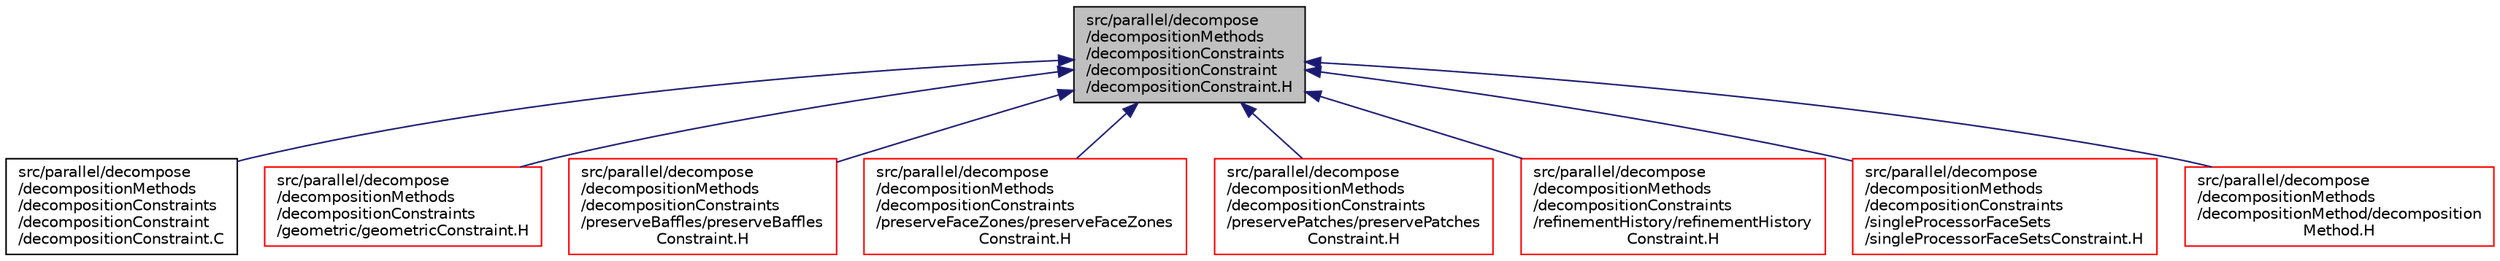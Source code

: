 digraph "src/parallel/decompose/decompositionMethods/decompositionConstraints/decompositionConstraint/decompositionConstraint.H"
{
  bgcolor="transparent";
  edge [fontname="Helvetica",fontsize="10",labelfontname="Helvetica",labelfontsize="10"];
  node [fontname="Helvetica",fontsize="10",shape=record];
  Node1 [label="src/parallel/decompose\l/decompositionMethods\l/decompositionConstraints\l/decompositionConstraint\l/decompositionConstraint.H",height=0.2,width=0.4,color="black", fillcolor="grey75", style="filled" fontcolor="black"];
  Node1 -> Node2 [dir="back",color="midnightblue",fontsize="10",style="solid",fontname="Helvetica"];
  Node2 [label="src/parallel/decompose\l/decompositionMethods\l/decompositionConstraints\l/decompositionConstraint\l/decompositionConstraint.C",height=0.2,width=0.4,color="black",URL="$decompositionConstraint_8C.html"];
  Node1 -> Node3 [dir="back",color="midnightblue",fontsize="10",style="solid",fontname="Helvetica"];
  Node3 [label="src/parallel/decompose\l/decompositionMethods\l/decompositionConstraints\l/geometric/geometricConstraint.H",height=0.2,width=0.4,color="red",URL="$geometricConstraint_8H.html"];
  Node1 -> Node4 [dir="back",color="midnightblue",fontsize="10",style="solid",fontname="Helvetica"];
  Node4 [label="src/parallel/decompose\l/decompositionMethods\l/decompositionConstraints\l/preserveBaffles/preserveBaffles\lConstraint.H",height=0.2,width=0.4,color="red",URL="$preserveBafflesConstraint_8H.html"];
  Node1 -> Node5 [dir="back",color="midnightblue",fontsize="10",style="solid",fontname="Helvetica"];
  Node5 [label="src/parallel/decompose\l/decompositionMethods\l/decompositionConstraints\l/preserveFaceZones/preserveFaceZones\lConstraint.H",height=0.2,width=0.4,color="red",URL="$preserveFaceZonesConstraint_8H.html"];
  Node1 -> Node6 [dir="back",color="midnightblue",fontsize="10",style="solid",fontname="Helvetica"];
  Node6 [label="src/parallel/decompose\l/decompositionMethods\l/decompositionConstraints\l/preservePatches/preservePatches\lConstraint.H",height=0.2,width=0.4,color="red",URL="$preservePatchesConstraint_8H.html"];
  Node1 -> Node7 [dir="back",color="midnightblue",fontsize="10",style="solid",fontname="Helvetica"];
  Node7 [label="src/parallel/decompose\l/decompositionMethods\l/decompositionConstraints\l/refinementHistory/refinementHistory\lConstraint.H",height=0.2,width=0.4,color="red",URL="$refinementHistoryConstraint_8H.html"];
  Node1 -> Node8 [dir="back",color="midnightblue",fontsize="10",style="solid",fontname="Helvetica"];
  Node8 [label="src/parallel/decompose\l/decompositionMethods\l/decompositionConstraints\l/singleProcessorFaceSets\l/singleProcessorFaceSetsConstraint.H",height=0.2,width=0.4,color="red",URL="$singleProcessorFaceSetsConstraint_8H.html"];
  Node1 -> Node9 [dir="back",color="midnightblue",fontsize="10",style="solid",fontname="Helvetica"];
  Node9 [label="src/parallel/decompose\l/decompositionMethods\l/decompositionMethod/decomposition\lMethod.H",height=0.2,width=0.4,color="red",URL="$decompositionMethod_8H.html"];
}
